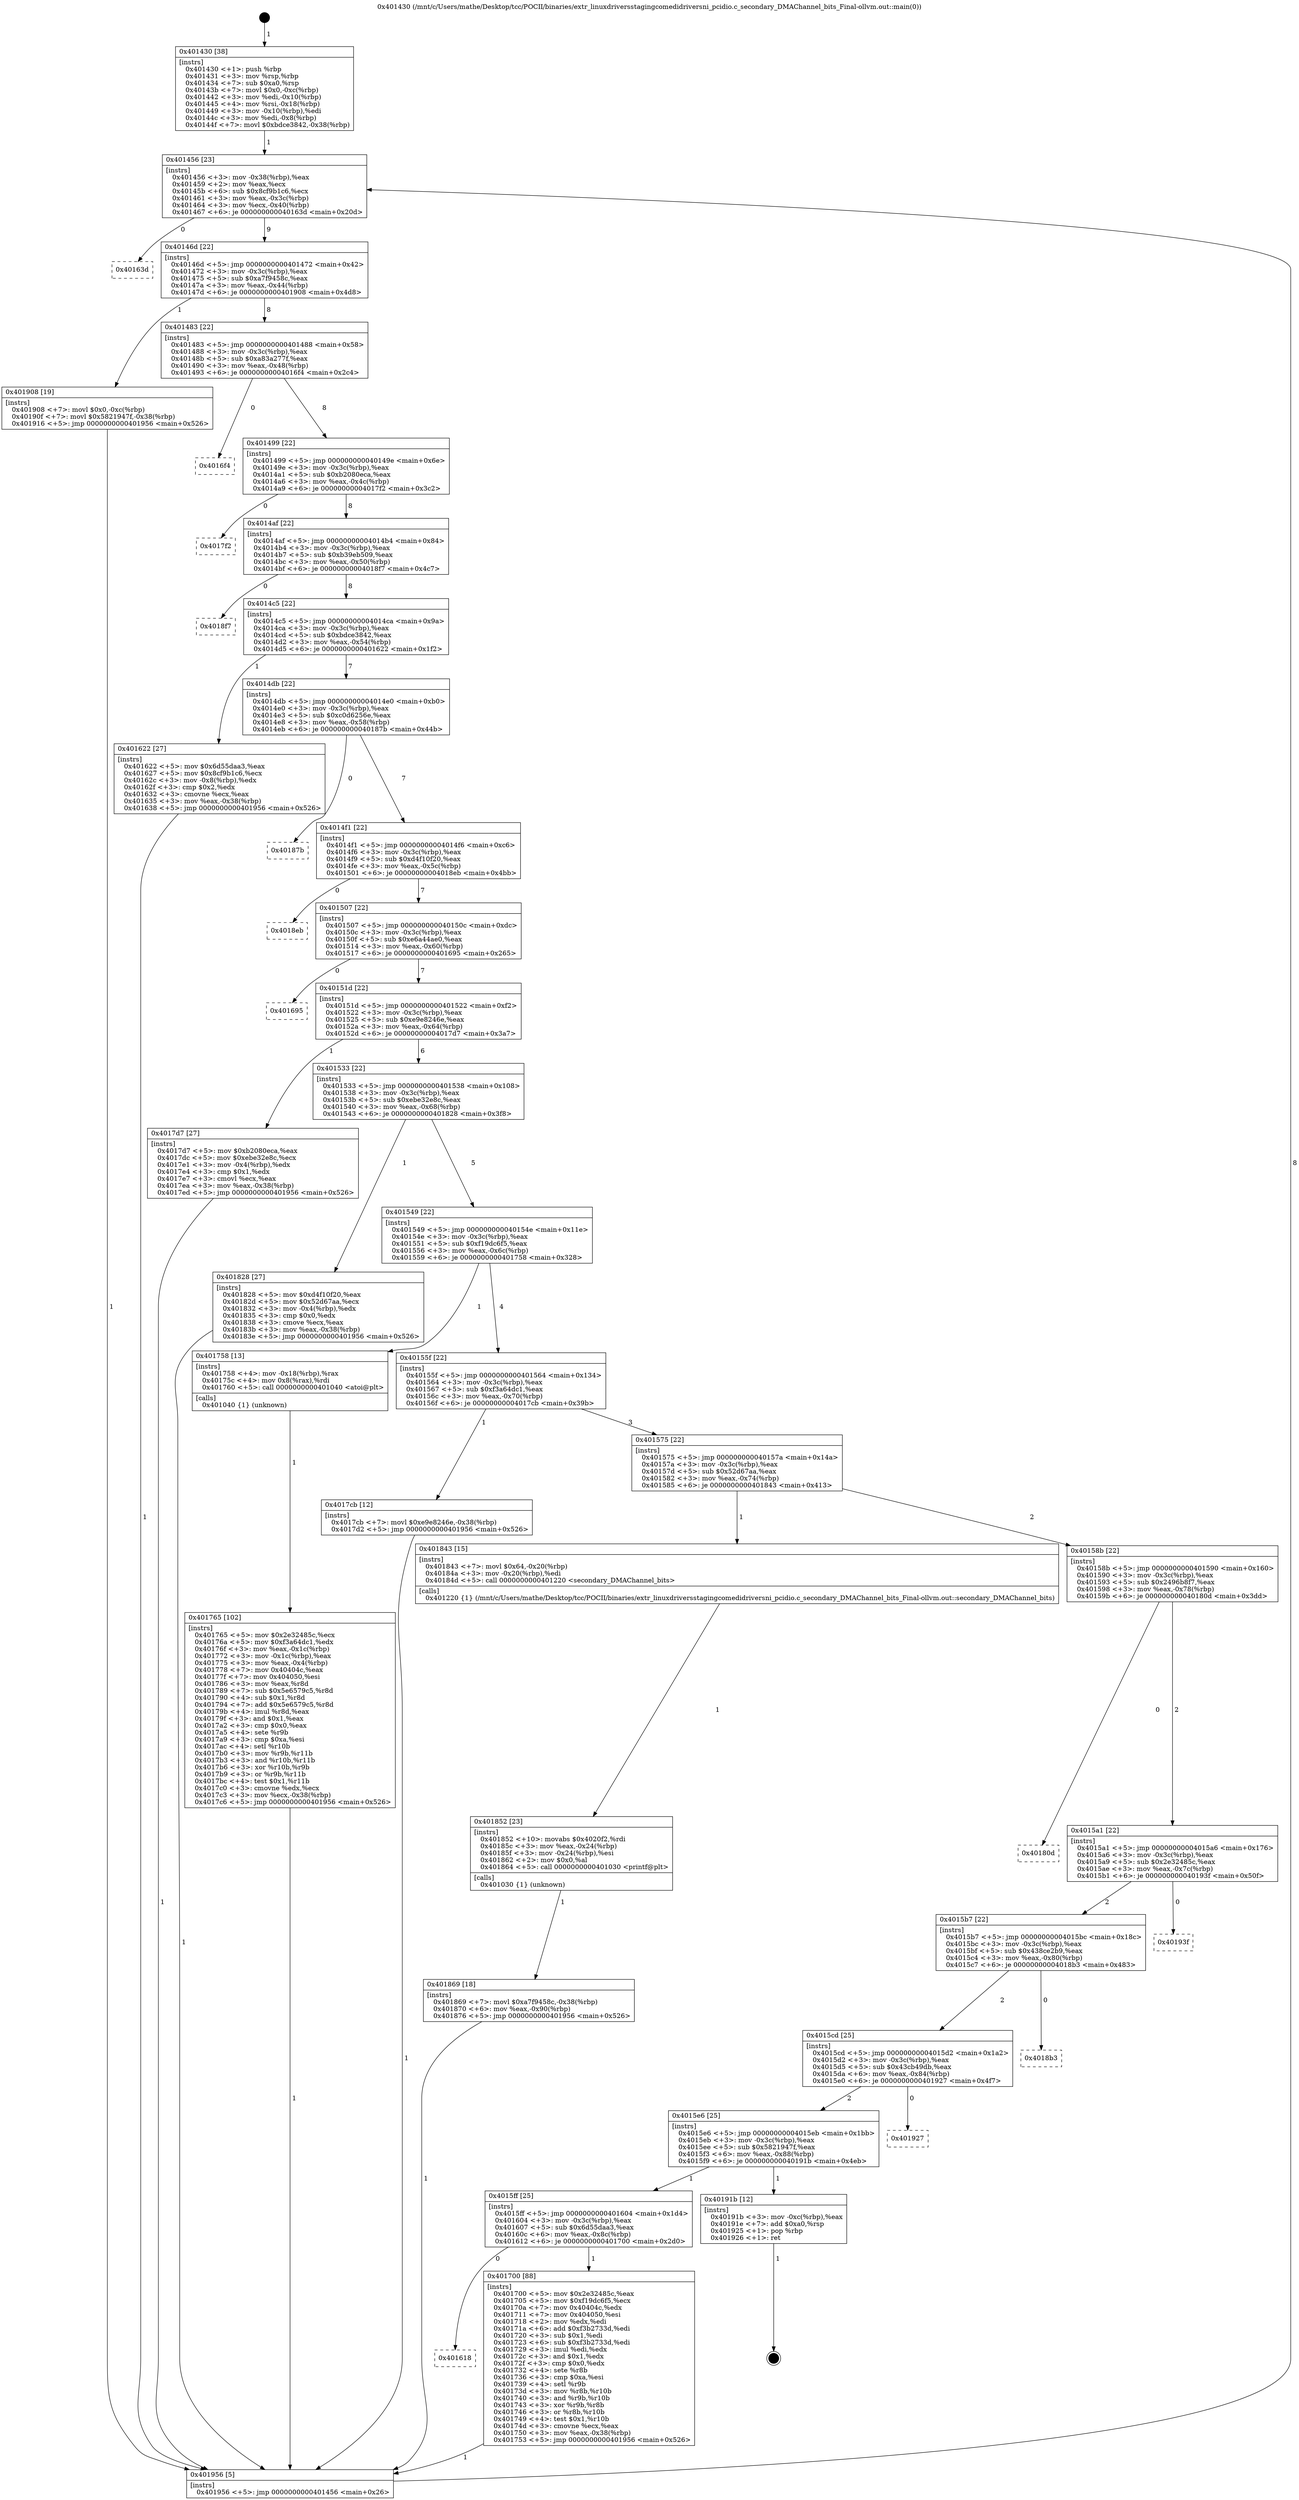digraph "0x401430" {
  label = "0x401430 (/mnt/c/Users/mathe/Desktop/tcc/POCII/binaries/extr_linuxdriversstagingcomedidriversni_pcidio.c_secondary_DMAChannel_bits_Final-ollvm.out::main(0))"
  labelloc = "t"
  node[shape=record]

  Entry [label="",width=0.3,height=0.3,shape=circle,fillcolor=black,style=filled]
  "0x401456" [label="{
     0x401456 [23]\l
     | [instrs]\l
     &nbsp;&nbsp;0x401456 \<+3\>: mov -0x38(%rbp),%eax\l
     &nbsp;&nbsp;0x401459 \<+2\>: mov %eax,%ecx\l
     &nbsp;&nbsp;0x40145b \<+6\>: sub $0x8cf9b1c6,%ecx\l
     &nbsp;&nbsp;0x401461 \<+3\>: mov %eax,-0x3c(%rbp)\l
     &nbsp;&nbsp;0x401464 \<+3\>: mov %ecx,-0x40(%rbp)\l
     &nbsp;&nbsp;0x401467 \<+6\>: je 000000000040163d \<main+0x20d\>\l
  }"]
  "0x40163d" [label="{
     0x40163d\l
  }", style=dashed]
  "0x40146d" [label="{
     0x40146d [22]\l
     | [instrs]\l
     &nbsp;&nbsp;0x40146d \<+5\>: jmp 0000000000401472 \<main+0x42\>\l
     &nbsp;&nbsp;0x401472 \<+3\>: mov -0x3c(%rbp),%eax\l
     &nbsp;&nbsp;0x401475 \<+5\>: sub $0xa7f9458c,%eax\l
     &nbsp;&nbsp;0x40147a \<+3\>: mov %eax,-0x44(%rbp)\l
     &nbsp;&nbsp;0x40147d \<+6\>: je 0000000000401908 \<main+0x4d8\>\l
  }"]
  Exit [label="",width=0.3,height=0.3,shape=circle,fillcolor=black,style=filled,peripheries=2]
  "0x401908" [label="{
     0x401908 [19]\l
     | [instrs]\l
     &nbsp;&nbsp;0x401908 \<+7\>: movl $0x0,-0xc(%rbp)\l
     &nbsp;&nbsp;0x40190f \<+7\>: movl $0x5821947f,-0x38(%rbp)\l
     &nbsp;&nbsp;0x401916 \<+5\>: jmp 0000000000401956 \<main+0x526\>\l
  }"]
  "0x401483" [label="{
     0x401483 [22]\l
     | [instrs]\l
     &nbsp;&nbsp;0x401483 \<+5\>: jmp 0000000000401488 \<main+0x58\>\l
     &nbsp;&nbsp;0x401488 \<+3\>: mov -0x3c(%rbp),%eax\l
     &nbsp;&nbsp;0x40148b \<+5\>: sub $0xa83a277f,%eax\l
     &nbsp;&nbsp;0x401490 \<+3\>: mov %eax,-0x48(%rbp)\l
     &nbsp;&nbsp;0x401493 \<+6\>: je 00000000004016f4 \<main+0x2c4\>\l
  }"]
  "0x401869" [label="{
     0x401869 [18]\l
     | [instrs]\l
     &nbsp;&nbsp;0x401869 \<+7\>: movl $0xa7f9458c,-0x38(%rbp)\l
     &nbsp;&nbsp;0x401870 \<+6\>: mov %eax,-0x90(%rbp)\l
     &nbsp;&nbsp;0x401876 \<+5\>: jmp 0000000000401956 \<main+0x526\>\l
  }"]
  "0x4016f4" [label="{
     0x4016f4\l
  }", style=dashed]
  "0x401499" [label="{
     0x401499 [22]\l
     | [instrs]\l
     &nbsp;&nbsp;0x401499 \<+5\>: jmp 000000000040149e \<main+0x6e\>\l
     &nbsp;&nbsp;0x40149e \<+3\>: mov -0x3c(%rbp),%eax\l
     &nbsp;&nbsp;0x4014a1 \<+5\>: sub $0xb2080eca,%eax\l
     &nbsp;&nbsp;0x4014a6 \<+3\>: mov %eax,-0x4c(%rbp)\l
     &nbsp;&nbsp;0x4014a9 \<+6\>: je 00000000004017f2 \<main+0x3c2\>\l
  }"]
  "0x401852" [label="{
     0x401852 [23]\l
     | [instrs]\l
     &nbsp;&nbsp;0x401852 \<+10\>: movabs $0x4020f2,%rdi\l
     &nbsp;&nbsp;0x40185c \<+3\>: mov %eax,-0x24(%rbp)\l
     &nbsp;&nbsp;0x40185f \<+3\>: mov -0x24(%rbp),%esi\l
     &nbsp;&nbsp;0x401862 \<+2\>: mov $0x0,%al\l
     &nbsp;&nbsp;0x401864 \<+5\>: call 0000000000401030 \<printf@plt\>\l
     | [calls]\l
     &nbsp;&nbsp;0x401030 \{1\} (unknown)\l
  }"]
  "0x4017f2" [label="{
     0x4017f2\l
  }", style=dashed]
  "0x4014af" [label="{
     0x4014af [22]\l
     | [instrs]\l
     &nbsp;&nbsp;0x4014af \<+5\>: jmp 00000000004014b4 \<main+0x84\>\l
     &nbsp;&nbsp;0x4014b4 \<+3\>: mov -0x3c(%rbp),%eax\l
     &nbsp;&nbsp;0x4014b7 \<+5\>: sub $0xb39eb509,%eax\l
     &nbsp;&nbsp;0x4014bc \<+3\>: mov %eax,-0x50(%rbp)\l
     &nbsp;&nbsp;0x4014bf \<+6\>: je 00000000004018f7 \<main+0x4c7\>\l
  }"]
  "0x401765" [label="{
     0x401765 [102]\l
     | [instrs]\l
     &nbsp;&nbsp;0x401765 \<+5\>: mov $0x2e32485c,%ecx\l
     &nbsp;&nbsp;0x40176a \<+5\>: mov $0xf3a64dc1,%edx\l
     &nbsp;&nbsp;0x40176f \<+3\>: mov %eax,-0x1c(%rbp)\l
     &nbsp;&nbsp;0x401772 \<+3\>: mov -0x1c(%rbp),%eax\l
     &nbsp;&nbsp;0x401775 \<+3\>: mov %eax,-0x4(%rbp)\l
     &nbsp;&nbsp;0x401778 \<+7\>: mov 0x40404c,%eax\l
     &nbsp;&nbsp;0x40177f \<+7\>: mov 0x404050,%esi\l
     &nbsp;&nbsp;0x401786 \<+3\>: mov %eax,%r8d\l
     &nbsp;&nbsp;0x401789 \<+7\>: sub $0x5e6579c5,%r8d\l
     &nbsp;&nbsp;0x401790 \<+4\>: sub $0x1,%r8d\l
     &nbsp;&nbsp;0x401794 \<+7\>: add $0x5e6579c5,%r8d\l
     &nbsp;&nbsp;0x40179b \<+4\>: imul %r8d,%eax\l
     &nbsp;&nbsp;0x40179f \<+3\>: and $0x1,%eax\l
     &nbsp;&nbsp;0x4017a2 \<+3\>: cmp $0x0,%eax\l
     &nbsp;&nbsp;0x4017a5 \<+4\>: sete %r9b\l
     &nbsp;&nbsp;0x4017a9 \<+3\>: cmp $0xa,%esi\l
     &nbsp;&nbsp;0x4017ac \<+4\>: setl %r10b\l
     &nbsp;&nbsp;0x4017b0 \<+3\>: mov %r9b,%r11b\l
     &nbsp;&nbsp;0x4017b3 \<+3\>: and %r10b,%r11b\l
     &nbsp;&nbsp;0x4017b6 \<+3\>: xor %r10b,%r9b\l
     &nbsp;&nbsp;0x4017b9 \<+3\>: or %r9b,%r11b\l
     &nbsp;&nbsp;0x4017bc \<+4\>: test $0x1,%r11b\l
     &nbsp;&nbsp;0x4017c0 \<+3\>: cmovne %edx,%ecx\l
     &nbsp;&nbsp;0x4017c3 \<+3\>: mov %ecx,-0x38(%rbp)\l
     &nbsp;&nbsp;0x4017c6 \<+5\>: jmp 0000000000401956 \<main+0x526\>\l
  }"]
  "0x4018f7" [label="{
     0x4018f7\l
  }", style=dashed]
  "0x4014c5" [label="{
     0x4014c5 [22]\l
     | [instrs]\l
     &nbsp;&nbsp;0x4014c5 \<+5\>: jmp 00000000004014ca \<main+0x9a\>\l
     &nbsp;&nbsp;0x4014ca \<+3\>: mov -0x3c(%rbp),%eax\l
     &nbsp;&nbsp;0x4014cd \<+5\>: sub $0xbdce3842,%eax\l
     &nbsp;&nbsp;0x4014d2 \<+3\>: mov %eax,-0x54(%rbp)\l
     &nbsp;&nbsp;0x4014d5 \<+6\>: je 0000000000401622 \<main+0x1f2\>\l
  }"]
  "0x401618" [label="{
     0x401618\l
  }", style=dashed]
  "0x401622" [label="{
     0x401622 [27]\l
     | [instrs]\l
     &nbsp;&nbsp;0x401622 \<+5\>: mov $0x6d55daa3,%eax\l
     &nbsp;&nbsp;0x401627 \<+5\>: mov $0x8cf9b1c6,%ecx\l
     &nbsp;&nbsp;0x40162c \<+3\>: mov -0x8(%rbp),%edx\l
     &nbsp;&nbsp;0x40162f \<+3\>: cmp $0x2,%edx\l
     &nbsp;&nbsp;0x401632 \<+3\>: cmovne %ecx,%eax\l
     &nbsp;&nbsp;0x401635 \<+3\>: mov %eax,-0x38(%rbp)\l
     &nbsp;&nbsp;0x401638 \<+5\>: jmp 0000000000401956 \<main+0x526\>\l
  }"]
  "0x4014db" [label="{
     0x4014db [22]\l
     | [instrs]\l
     &nbsp;&nbsp;0x4014db \<+5\>: jmp 00000000004014e0 \<main+0xb0\>\l
     &nbsp;&nbsp;0x4014e0 \<+3\>: mov -0x3c(%rbp),%eax\l
     &nbsp;&nbsp;0x4014e3 \<+5\>: sub $0xc0d6256e,%eax\l
     &nbsp;&nbsp;0x4014e8 \<+3\>: mov %eax,-0x58(%rbp)\l
     &nbsp;&nbsp;0x4014eb \<+6\>: je 000000000040187b \<main+0x44b\>\l
  }"]
  "0x401956" [label="{
     0x401956 [5]\l
     | [instrs]\l
     &nbsp;&nbsp;0x401956 \<+5\>: jmp 0000000000401456 \<main+0x26\>\l
  }"]
  "0x401430" [label="{
     0x401430 [38]\l
     | [instrs]\l
     &nbsp;&nbsp;0x401430 \<+1\>: push %rbp\l
     &nbsp;&nbsp;0x401431 \<+3\>: mov %rsp,%rbp\l
     &nbsp;&nbsp;0x401434 \<+7\>: sub $0xa0,%rsp\l
     &nbsp;&nbsp;0x40143b \<+7\>: movl $0x0,-0xc(%rbp)\l
     &nbsp;&nbsp;0x401442 \<+3\>: mov %edi,-0x10(%rbp)\l
     &nbsp;&nbsp;0x401445 \<+4\>: mov %rsi,-0x18(%rbp)\l
     &nbsp;&nbsp;0x401449 \<+3\>: mov -0x10(%rbp),%edi\l
     &nbsp;&nbsp;0x40144c \<+3\>: mov %edi,-0x8(%rbp)\l
     &nbsp;&nbsp;0x40144f \<+7\>: movl $0xbdce3842,-0x38(%rbp)\l
  }"]
  "0x401700" [label="{
     0x401700 [88]\l
     | [instrs]\l
     &nbsp;&nbsp;0x401700 \<+5\>: mov $0x2e32485c,%eax\l
     &nbsp;&nbsp;0x401705 \<+5\>: mov $0xf19dc6f5,%ecx\l
     &nbsp;&nbsp;0x40170a \<+7\>: mov 0x40404c,%edx\l
     &nbsp;&nbsp;0x401711 \<+7\>: mov 0x404050,%esi\l
     &nbsp;&nbsp;0x401718 \<+2\>: mov %edx,%edi\l
     &nbsp;&nbsp;0x40171a \<+6\>: add $0xf3b2733d,%edi\l
     &nbsp;&nbsp;0x401720 \<+3\>: sub $0x1,%edi\l
     &nbsp;&nbsp;0x401723 \<+6\>: sub $0xf3b2733d,%edi\l
     &nbsp;&nbsp;0x401729 \<+3\>: imul %edi,%edx\l
     &nbsp;&nbsp;0x40172c \<+3\>: and $0x1,%edx\l
     &nbsp;&nbsp;0x40172f \<+3\>: cmp $0x0,%edx\l
     &nbsp;&nbsp;0x401732 \<+4\>: sete %r8b\l
     &nbsp;&nbsp;0x401736 \<+3\>: cmp $0xa,%esi\l
     &nbsp;&nbsp;0x401739 \<+4\>: setl %r9b\l
     &nbsp;&nbsp;0x40173d \<+3\>: mov %r8b,%r10b\l
     &nbsp;&nbsp;0x401740 \<+3\>: and %r9b,%r10b\l
     &nbsp;&nbsp;0x401743 \<+3\>: xor %r9b,%r8b\l
     &nbsp;&nbsp;0x401746 \<+3\>: or %r8b,%r10b\l
     &nbsp;&nbsp;0x401749 \<+4\>: test $0x1,%r10b\l
     &nbsp;&nbsp;0x40174d \<+3\>: cmovne %ecx,%eax\l
     &nbsp;&nbsp;0x401750 \<+3\>: mov %eax,-0x38(%rbp)\l
     &nbsp;&nbsp;0x401753 \<+5\>: jmp 0000000000401956 \<main+0x526\>\l
  }"]
  "0x40187b" [label="{
     0x40187b\l
  }", style=dashed]
  "0x4014f1" [label="{
     0x4014f1 [22]\l
     | [instrs]\l
     &nbsp;&nbsp;0x4014f1 \<+5\>: jmp 00000000004014f6 \<main+0xc6\>\l
     &nbsp;&nbsp;0x4014f6 \<+3\>: mov -0x3c(%rbp),%eax\l
     &nbsp;&nbsp;0x4014f9 \<+5\>: sub $0xd4f10f20,%eax\l
     &nbsp;&nbsp;0x4014fe \<+3\>: mov %eax,-0x5c(%rbp)\l
     &nbsp;&nbsp;0x401501 \<+6\>: je 00000000004018eb \<main+0x4bb\>\l
  }"]
  "0x4015ff" [label="{
     0x4015ff [25]\l
     | [instrs]\l
     &nbsp;&nbsp;0x4015ff \<+5\>: jmp 0000000000401604 \<main+0x1d4\>\l
     &nbsp;&nbsp;0x401604 \<+3\>: mov -0x3c(%rbp),%eax\l
     &nbsp;&nbsp;0x401607 \<+5\>: sub $0x6d55daa3,%eax\l
     &nbsp;&nbsp;0x40160c \<+6\>: mov %eax,-0x8c(%rbp)\l
     &nbsp;&nbsp;0x401612 \<+6\>: je 0000000000401700 \<main+0x2d0\>\l
  }"]
  "0x4018eb" [label="{
     0x4018eb\l
  }", style=dashed]
  "0x401507" [label="{
     0x401507 [22]\l
     | [instrs]\l
     &nbsp;&nbsp;0x401507 \<+5\>: jmp 000000000040150c \<main+0xdc\>\l
     &nbsp;&nbsp;0x40150c \<+3\>: mov -0x3c(%rbp),%eax\l
     &nbsp;&nbsp;0x40150f \<+5\>: sub $0xe6a44ae0,%eax\l
     &nbsp;&nbsp;0x401514 \<+3\>: mov %eax,-0x60(%rbp)\l
     &nbsp;&nbsp;0x401517 \<+6\>: je 0000000000401695 \<main+0x265\>\l
  }"]
  "0x40191b" [label="{
     0x40191b [12]\l
     | [instrs]\l
     &nbsp;&nbsp;0x40191b \<+3\>: mov -0xc(%rbp),%eax\l
     &nbsp;&nbsp;0x40191e \<+7\>: add $0xa0,%rsp\l
     &nbsp;&nbsp;0x401925 \<+1\>: pop %rbp\l
     &nbsp;&nbsp;0x401926 \<+1\>: ret\l
  }"]
  "0x401695" [label="{
     0x401695\l
  }", style=dashed]
  "0x40151d" [label="{
     0x40151d [22]\l
     | [instrs]\l
     &nbsp;&nbsp;0x40151d \<+5\>: jmp 0000000000401522 \<main+0xf2\>\l
     &nbsp;&nbsp;0x401522 \<+3\>: mov -0x3c(%rbp),%eax\l
     &nbsp;&nbsp;0x401525 \<+5\>: sub $0xe9e8246e,%eax\l
     &nbsp;&nbsp;0x40152a \<+3\>: mov %eax,-0x64(%rbp)\l
     &nbsp;&nbsp;0x40152d \<+6\>: je 00000000004017d7 \<main+0x3a7\>\l
  }"]
  "0x4015e6" [label="{
     0x4015e6 [25]\l
     | [instrs]\l
     &nbsp;&nbsp;0x4015e6 \<+5\>: jmp 00000000004015eb \<main+0x1bb\>\l
     &nbsp;&nbsp;0x4015eb \<+3\>: mov -0x3c(%rbp),%eax\l
     &nbsp;&nbsp;0x4015ee \<+5\>: sub $0x5821947f,%eax\l
     &nbsp;&nbsp;0x4015f3 \<+6\>: mov %eax,-0x88(%rbp)\l
     &nbsp;&nbsp;0x4015f9 \<+6\>: je 000000000040191b \<main+0x4eb\>\l
  }"]
  "0x4017d7" [label="{
     0x4017d7 [27]\l
     | [instrs]\l
     &nbsp;&nbsp;0x4017d7 \<+5\>: mov $0xb2080eca,%eax\l
     &nbsp;&nbsp;0x4017dc \<+5\>: mov $0xebe32e8c,%ecx\l
     &nbsp;&nbsp;0x4017e1 \<+3\>: mov -0x4(%rbp),%edx\l
     &nbsp;&nbsp;0x4017e4 \<+3\>: cmp $0x1,%edx\l
     &nbsp;&nbsp;0x4017e7 \<+3\>: cmovl %ecx,%eax\l
     &nbsp;&nbsp;0x4017ea \<+3\>: mov %eax,-0x38(%rbp)\l
     &nbsp;&nbsp;0x4017ed \<+5\>: jmp 0000000000401956 \<main+0x526\>\l
  }"]
  "0x401533" [label="{
     0x401533 [22]\l
     | [instrs]\l
     &nbsp;&nbsp;0x401533 \<+5\>: jmp 0000000000401538 \<main+0x108\>\l
     &nbsp;&nbsp;0x401538 \<+3\>: mov -0x3c(%rbp),%eax\l
     &nbsp;&nbsp;0x40153b \<+5\>: sub $0xebe32e8c,%eax\l
     &nbsp;&nbsp;0x401540 \<+3\>: mov %eax,-0x68(%rbp)\l
     &nbsp;&nbsp;0x401543 \<+6\>: je 0000000000401828 \<main+0x3f8\>\l
  }"]
  "0x401927" [label="{
     0x401927\l
  }", style=dashed]
  "0x401828" [label="{
     0x401828 [27]\l
     | [instrs]\l
     &nbsp;&nbsp;0x401828 \<+5\>: mov $0xd4f10f20,%eax\l
     &nbsp;&nbsp;0x40182d \<+5\>: mov $0x52d67aa,%ecx\l
     &nbsp;&nbsp;0x401832 \<+3\>: mov -0x4(%rbp),%edx\l
     &nbsp;&nbsp;0x401835 \<+3\>: cmp $0x0,%edx\l
     &nbsp;&nbsp;0x401838 \<+3\>: cmove %ecx,%eax\l
     &nbsp;&nbsp;0x40183b \<+3\>: mov %eax,-0x38(%rbp)\l
     &nbsp;&nbsp;0x40183e \<+5\>: jmp 0000000000401956 \<main+0x526\>\l
  }"]
  "0x401549" [label="{
     0x401549 [22]\l
     | [instrs]\l
     &nbsp;&nbsp;0x401549 \<+5\>: jmp 000000000040154e \<main+0x11e\>\l
     &nbsp;&nbsp;0x40154e \<+3\>: mov -0x3c(%rbp),%eax\l
     &nbsp;&nbsp;0x401551 \<+5\>: sub $0xf19dc6f5,%eax\l
     &nbsp;&nbsp;0x401556 \<+3\>: mov %eax,-0x6c(%rbp)\l
     &nbsp;&nbsp;0x401559 \<+6\>: je 0000000000401758 \<main+0x328\>\l
  }"]
  "0x4015cd" [label="{
     0x4015cd [25]\l
     | [instrs]\l
     &nbsp;&nbsp;0x4015cd \<+5\>: jmp 00000000004015d2 \<main+0x1a2\>\l
     &nbsp;&nbsp;0x4015d2 \<+3\>: mov -0x3c(%rbp),%eax\l
     &nbsp;&nbsp;0x4015d5 \<+5\>: sub $0x43cb49db,%eax\l
     &nbsp;&nbsp;0x4015da \<+6\>: mov %eax,-0x84(%rbp)\l
     &nbsp;&nbsp;0x4015e0 \<+6\>: je 0000000000401927 \<main+0x4f7\>\l
  }"]
  "0x401758" [label="{
     0x401758 [13]\l
     | [instrs]\l
     &nbsp;&nbsp;0x401758 \<+4\>: mov -0x18(%rbp),%rax\l
     &nbsp;&nbsp;0x40175c \<+4\>: mov 0x8(%rax),%rdi\l
     &nbsp;&nbsp;0x401760 \<+5\>: call 0000000000401040 \<atoi@plt\>\l
     | [calls]\l
     &nbsp;&nbsp;0x401040 \{1\} (unknown)\l
  }"]
  "0x40155f" [label="{
     0x40155f [22]\l
     | [instrs]\l
     &nbsp;&nbsp;0x40155f \<+5\>: jmp 0000000000401564 \<main+0x134\>\l
     &nbsp;&nbsp;0x401564 \<+3\>: mov -0x3c(%rbp),%eax\l
     &nbsp;&nbsp;0x401567 \<+5\>: sub $0xf3a64dc1,%eax\l
     &nbsp;&nbsp;0x40156c \<+3\>: mov %eax,-0x70(%rbp)\l
     &nbsp;&nbsp;0x40156f \<+6\>: je 00000000004017cb \<main+0x39b\>\l
  }"]
  "0x4018b3" [label="{
     0x4018b3\l
  }", style=dashed]
  "0x4017cb" [label="{
     0x4017cb [12]\l
     | [instrs]\l
     &nbsp;&nbsp;0x4017cb \<+7\>: movl $0xe9e8246e,-0x38(%rbp)\l
     &nbsp;&nbsp;0x4017d2 \<+5\>: jmp 0000000000401956 \<main+0x526\>\l
  }"]
  "0x401575" [label="{
     0x401575 [22]\l
     | [instrs]\l
     &nbsp;&nbsp;0x401575 \<+5\>: jmp 000000000040157a \<main+0x14a\>\l
     &nbsp;&nbsp;0x40157a \<+3\>: mov -0x3c(%rbp),%eax\l
     &nbsp;&nbsp;0x40157d \<+5\>: sub $0x52d67aa,%eax\l
     &nbsp;&nbsp;0x401582 \<+3\>: mov %eax,-0x74(%rbp)\l
     &nbsp;&nbsp;0x401585 \<+6\>: je 0000000000401843 \<main+0x413\>\l
  }"]
  "0x4015b7" [label="{
     0x4015b7 [22]\l
     | [instrs]\l
     &nbsp;&nbsp;0x4015b7 \<+5\>: jmp 00000000004015bc \<main+0x18c\>\l
     &nbsp;&nbsp;0x4015bc \<+3\>: mov -0x3c(%rbp),%eax\l
     &nbsp;&nbsp;0x4015bf \<+5\>: sub $0x438ce2b9,%eax\l
     &nbsp;&nbsp;0x4015c4 \<+3\>: mov %eax,-0x80(%rbp)\l
     &nbsp;&nbsp;0x4015c7 \<+6\>: je 00000000004018b3 \<main+0x483\>\l
  }"]
  "0x401843" [label="{
     0x401843 [15]\l
     | [instrs]\l
     &nbsp;&nbsp;0x401843 \<+7\>: movl $0x64,-0x20(%rbp)\l
     &nbsp;&nbsp;0x40184a \<+3\>: mov -0x20(%rbp),%edi\l
     &nbsp;&nbsp;0x40184d \<+5\>: call 0000000000401220 \<secondary_DMAChannel_bits\>\l
     | [calls]\l
     &nbsp;&nbsp;0x401220 \{1\} (/mnt/c/Users/mathe/Desktop/tcc/POCII/binaries/extr_linuxdriversstagingcomedidriversni_pcidio.c_secondary_DMAChannel_bits_Final-ollvm.out::secondary_DMAChannel_bits)\l
  }"]
  "0x40158b" [label="{
     0x40158b [22]\l
     | [instrs]\l
     &nbsp;&nbsp;0x40158b \<+5\>: jmp 0000000000401590 \<main+0x160\>\l
     &nbsp;&nbsp;0x401590 \<+3\>: mov -0x3c(%rbp),%eax\l
     &nbsp;&nbsp;0x401593 \<+5\>: sub $0x2496b8f7,%eax\l
     &nbsp;&nbsp;0x401598 \<+3\>: mov %eax,-0x78(%rbp)\l
     &nbsp;&nbsp;0x40159b \<+6\>: je 000000000040180d \<main+0x3dd\>\l
  }"]
  "0x40193f" [label="{
     0x40193f\l
  }", style=dashed]
  "0x40180d" [label="{
     0x40180d\l
  }", style=dashed]
  "0x4015a1" [label="{
     0x4015a1 [22]\l
     | [instrs]\l
     &nbsp;&nbsp;0x4015a1 \<+5\>: jmp 00000000004015a6 \<main+0x176\>\l
     &nbsp;&nbsp;0x4015a6 \<+3\>: mov -0x3c(%rbp),%eax\l
     &nbsp;&nbsp;0x4015a9 \<+5\>: sub $0x2e32485c,%eax\l
     &nbsp;&nbsp;0x4015ae \<+3\>: mov %eax,-0x7c(%rbp)\l
     &nbsp;&nbsp;0x4015b1 \<+6\>: je 000000000040193f \<main+0x50f\>\l
  }"]
  Entry -> "0x401430" [label=" 1"]
  "0x401456" -> "0x40163d" [label=" 0"]
  "0x401456" -> "0x40146d" [label=" 9"]
  "0x40191b" -> Exit [label=" 1"]
  "0x40146d" -> "0x401908" [label=" 1"]
  "0x40146d" -> "0x401483" [label=" 8"]
  "0x401908" -> "0x401956" [label=" 1"]
  "0x401483" -> "0x4016f4" [label=" 0"]
  "0x401483" -> "0x401499" [label=" 8"]
  "0x401869" -> "0x401956" [label=" 1"]
  "0x401499" -> "0x4017f2" [label=" 0"]
  "0x401499" -> "0x4014af" [label=" 8"]
  "0x401852" -> "0x401869" [label=" 1"]
  "0x4014af" -> "0x4018f7" [label=" 0"]
  "0x4014af" -> "0x4014c5" [label=" 8"]
  "0x401843" -> "0x401852" [label=" 1"]
  "0x4014c5" -> "0x401622" [label=" 1"]
  "0x4014c5" -> "0x4014db" [label=" 7"]
  "0x401622" -> "0x401956" [label=" 1"]
  "0x401430" -> "0x401456" [label=" 1"]
  "0x401956" -> "0x401456" [label=" 8"]
  "0x401828" -> "0x401956" [label=" 1"]
  "0x4014db" -> "0x40187b" [label=" 0"]
  "0x4014db" -> "0x4014f1" [label=" 7"]
  "0x4017d7" -> "0x401956" [label=" 1"]
  "0x4014f1" -> "0x4018eb" [label=" 0"]
  "0x4014f1" -> "0x401507" [label=" 7"]
  "0x401765" -> "0x401956" [label=" 1"]
  "0x401507" -> "0x401695" [label=" 0"]
  "0x401507" -> "0x40151d" [label=" 7"]
  "0x401758" -> "0x401765" [label=" 1"]
  "0x40151d" -> "0x4017d7" [label=" 1"]
  "0x40151d" -> "0x401533" [label=" 6"]
  "0x4015ff" -> "0x401618" [label=" 0"]
  "0x401533" -> "0x401828" [label=" 1"]
  "0x401533" -> "0x401549" [label=" 5"]
  "0x4015ff" -> "0x401700" [label=" 1"]
  "0x401549" -> "0x401758" [label=" 1"]
  "0x401549" -> "0x40155f" [label=" 4"]
  "0x4015e6" -> "0x4015ff" [label=" 1"]
  "0x40155f" -> "0x4017cb" [label=" 1"]
  "0x40155f" -> "0x401575" [label=" 3"]
  "0x4015e6" -> "0x40191b" [label=" 1"]
  "0x401575" -> "0x401843" [label=" 1"]
  "0x401575" -> "0x40158b" [label=" 2"]
  "0x4015cd" -> "0x4015e6" [label=" 2"]
  "0x40158b" -> "0x40180d" [label=" 0"]
  "0x40158b" -> "0x4015a1" [label=" 2"]
  "0x4015cd" -> "0x401927" [label=" 0"]
  "0x4015a1" -> "0x40193f" [label=" 0"]
  "0x4015a1" -> "0x4015b7" [label=" 2"]
  "0x401700" -> "0x401956" [label=" 1"]
  "0x4015b7" -> "0x4018b3" [label=" 0"]
  "0x4015b7" -> "0x4015cd" [label=" 2"]
  "0x4017cb" -> "0x401956" [label=" 1"]
}
